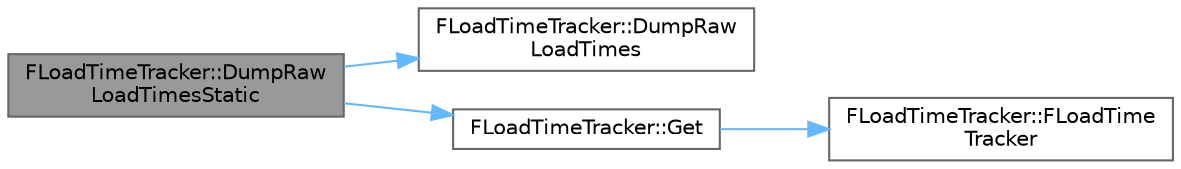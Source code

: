 digraph "FLoadTimeTracker::DumpRawLoadTimesStatic"
{
 // INTERACTIVE_SVG=YES
 // LATEX_PDF_SIZE
  bgcolor="transparent";
  edge [fontname=Helvetica,fontsize=10,labelfontname=Helvetica,labelfontsize=10];
  node [fontname=Helvetica,fontsize=10,shape=box,height=0.2,width=0.4];
  rankdir="LR";
  Node1 [id="Node000001",label="FLoadTimeTracker::DumpRaw\lLoadTimesStatic",height=0.2,width=0.4,color="gray40", fillcolor="grey60", style="filled", fontcolor="black",tooltip=" "];
  Node1 -> Node2 [id="edge1_Node000001_Node000002",color="steelblue1",style="solid",tooltip=" "];
  Node2 [id="Node000002",label="FLoadTimeTracker::DumpRaw\lLoadTimes",height=0.2,width=0.4,color="grey40", fillcolor="white", style="filled",URL="$d5/d6d/classFLoadTimeTracker.html#ae4efada4810bb32f7ef58e61d384f56b",tooltip="Prints out raw load times for individual timers."];
  Node1 -> Node3 [id="edge2_Node000001_Node000003",color="steelblue1",style="solid",tooltip=" "];
  Node3 [id="Node000003",label="FLoadTimeTracker::Get",height=0.2,width=0.4,color="grey40", fillcolor="white", style="filled",URL="$d5/d6d/classFLoadTimeTracker.html#a863118bc9fddc46e0c304648de69e628",tooltip=" "];
  Node3 -> Node4 [id="edge3_Node000003_Node000004",color="steelblue1",style="solid",tooltip=" "];
  Node4 [id="Node000004",label="FLoadTimeTracker::FLoadTime\lTracker",height=0.2,width=0.4,color="grey40", fillcolor="white", style="filled",URL="$d5/d6d/classFLoadTimeTracker.html#aff94481847a151c752ff434223e6ba26",tooltip=" "];
}
